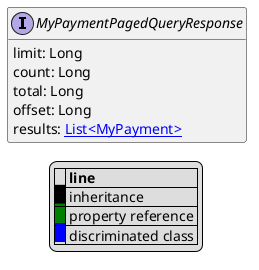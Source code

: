 @startuml

hide empty fields
hide empty methods
legend
|= |= line |
|<back:black>   </back>| inheritance |
|<back:green>   </back>| property reference |
|<back:blue>   </back>| discriminated class |
endlegend
interface MyPaymentPagedQueryResponse [[MyPaymentPagedQueryResponse.svg]]  {
    limit: Long
    count: Long
    total: Long
    offset: Long
    results: [[MyPayment.svg List<MyPayment>]]
}






@enduml

